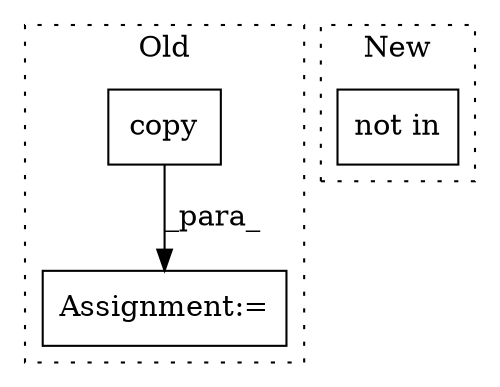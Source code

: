 digraph G {
subgraph cluster0 {
1 [label="copy" a="32" s="3043" l="6" shape="box"];
3 [label="Assignment:=" a="7" s="3021" l="1" shape="box"];
label = "Old";
style="dotted";
}
subgraph cluster1 {
2 [label="not in" a="108" s="3129" l="39" shape="box"];
label = "New";
style="dotted";
}
1 -> 3 [label="_para_"];
}